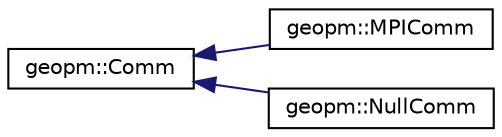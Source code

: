 digraph "Graphical Class Hierarchy"
{
 // LATEX_PDF_SIZE
  edge [fontname="Helvetica",fontsize="10",labelfontname="Helvetica",labelfontsize="10"];
  node [fontname="Helvetica",fontsize="10",shape=record];
  rankdir="LR";
  Node0 [label="geopm::Comm",height=0.2,width=0.4,color="black", fillcolor="white", style="filled",URL="$classgeopm_1_1_comm.html",tooltip="Abstract base class for interprocess communication in geopm."];
  Node0 -> Node1 [dir="back",color="midnightblue",fontsize="10",style="solid",fontname="Helvetica"];
  Node1 [label="geopm::MPIComm",height=0.2,width=0.4,color="black", fillcolor="white", style="filled",URL="$classgeopm_1_1_m_p_i_comm.html",tooltip="Implementation of the Comm interface using MPI as the underlying communication mechanism."];
  Node0 -> Node2 [dir="back",color="midnightblue",fontsize="10",style="solid",fontname="Helvetica"];
  Node2 [label="geopm::NullComm",height=0.2,width=0.4,color="black", fillcolor="white", style="filled",URL="$classgeopm_1_1_null_comm.html",tooltip=" "];
}
